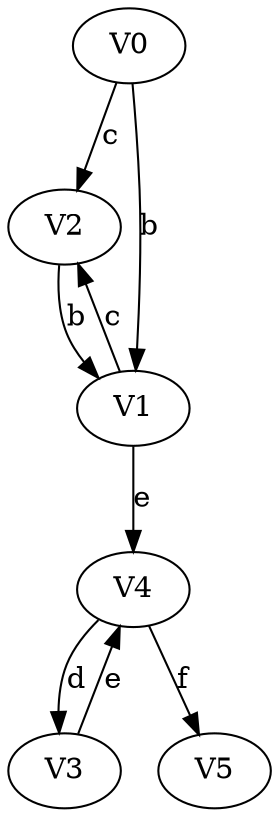 digraph{
V0 -> V2[label=c]; 
 V0 -> V1[label=b]; 
 V1 -> V4[label=e]; 
 V1 -> V2[label=c]; 
 V2 -> V1[label=b]; 
 V3 -> V4[label=e]; 
 V4 -> V3[label=d]; 
 V4 -> V5[label=f]; 
  
}